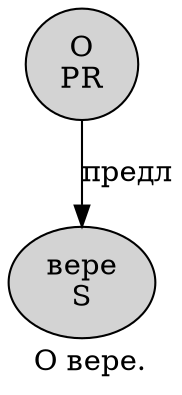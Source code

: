 digraph SENTENCE_682 {
	graph [label="О вере."]
	node [style=filled]
		0 [label="О
PR" color="" fillcolor=lightgray penwidth=1 shape=ellipse]
		1 [label="вере
S" color="" fillcolor=lightgray penwidth=1 shape=ellipse]
			0 -> 1 [label="предл"]
}
